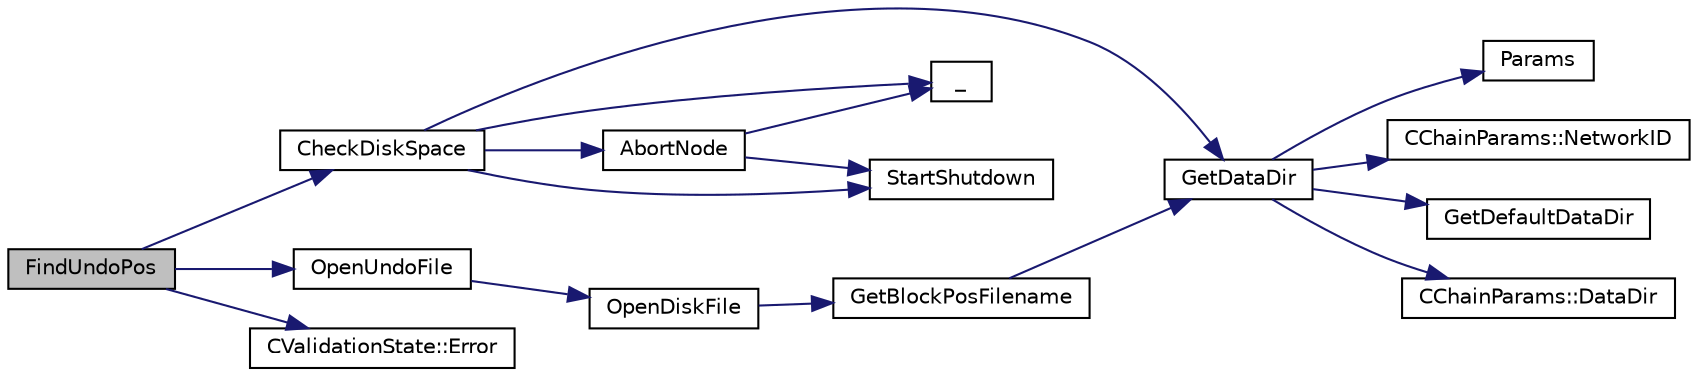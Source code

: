 digraph "FindUndoPos"
{
  edge [fontname="Helvetica",fontsize="10",labelfontname="Helvetica",labelfontsize="10"];
  node [fontname="Helvetica",fontsize="10",shape=record];
  rankdir="LR";
  Node2943 [label="FindUndoPos",height=0.2,width=0.4,color="black", fillcolor="grey75", style="filled", fontcolor="black"];
  Node2943 -> Node2944 [color="midnightblue",fontsize="10",style="solid",fontname="Helvetica"];
  Node2944 [label="CheckDiskSpace",height=0.2,width=0.4,color="black", fillcolor="white", style="filled",URL="$dd/d7d/validation_8cpp.html#a7d4a97e049394047743b48c0cd0f0791",tooltip="Check whether enough disk space is available for an incoming block. "];
  Node2944 -> Node2945 [color="midnightblue",fontsize="10",style="solid",fontname="Helvetica"];
  Node2945 [label="GetDataDir",height=0.2,width=0.4,color="black", fillcolor="white", style="filled",URL="$df/d2d/util_8cpp.html#ab83866a054745d4b30a3948a1b44beba"];
  Node2945 -> Node2946 [color="midnightblue",fontsize="10",style="solid",fontname="Helvetica"];
  Node2946 [label="Params",height=0.2,width=0.4,color="black", fillcolor="white", style="filled",URL="$df/dbf/chainparams_8cpp.html#ace5c5b706d71a324a417dd2db394fd4a",tooltip="Return the currently selected parameters. "];
  Node2945 -> Node2947 [color="midnightblue",fontsize="10",style="solid",fontname="Helvetica"];
  Node2947 [label="CChainParams::NetworkID",height=0.2,width=0.4,color="black", fillcolor="white", style="filled",URL="$d1/d4f/class_c_chain_params.html#a90dc493ec0c0325c98c3ac06eb99862b"];
  Node2945 -> Node2948 [color="midnightblue",fontsize="10",style="solid",fontname="Helvetica"];
  Node2948 [label="GetDefaultDataDir",height=0.2,width=0.4,color="black", fillcolor="white", style="filled",URL="$df/d2d/util_8cpp.html#ab272995de020a3bcbf743be630e485c6"];
  Node2945 -> Node2949 [color="midnightblue",fontsize="10",style="solid",fontname="Helvetica"];
  Node2949 [label="CChainParams::DataDir",height=0.2,width=0.4,color="black", fillcolor="white", style="filled",URL="$d1/d4f/class_c_chain_params.html#a959488b5d8e6fe62857940b831d73a78"];
  Node2944 -> Node2950 [color="midnightblue",fontsize="10",style="solid",fontname="Helvetica"];
  Node2950 [label="_",height=0.2,width=0.4,color="black", fillcolor="white", style="filled",URL="$d9/d6d/ui__interface_8h.html#aad133bb6103b53cebf03fd01e2f11ba1",tooltip="Translation function: Call Translate signal on UI interface, which returns a boost::optional result..."];
  Node2944 -> Node2951 [color="midnightblue",fontsize="10",style="solid",fontname="Helvetica"];
  Node2951 [label="StartShutdown",height=0.2,width=0.4,color="black", fillcolor="white", style="filled",URL="$d0/dc9/init_8cpp.html#ac7140c7327b1e6a8d46470b1cd0e8e1b"];
  Node2944 -> Node2952 [color="midnightblue",fontsize="10",style="solid",fontname="Helvetica"];
  Node2952 [label="AbortNode",height=0.2,width=0.4,color="black", fillcolor="white", style="filled",URL="$df/d0a/main_8cpp.html#a183c4f45aed59599d1875a80d0cf58ca",tooltip="Abort with a message. "];
  Node2952 -> Node2950 [color="midnightblue",fontsize="10",style="solid",fontname="Helvetica"];
  Node2952 -> Node2951 [color="midnightblue",fontsize="10",style="solid",fontname="Helvetica"];
  Node2943 -> Node2953 [color="midnightblue",fontsize="10",style="solid",fontname="Helvetica"];
  Node2953 [label="OpenUndoFile",height=0.2,width=0.4,color="black", fillcolor="white", style="filled",URL="$dd/d7d/validation_8cpp.html#a401788a8de274cbb17f2dc81ec0b9f6d",tooltip="Open an undo file (rev?????.dat) "];
  Node2953 -> Node2954 [color="midnightblue",fontsize="10",style="solid",fontname="Helvetica"];
  Node2954 [label="OpenDiskFile",height=0.2,width=0.4,color="black", fillcolor="white", style="filled",URL="$dd/d7d/validation_8cpp.html#ab2be209b59654115aac034cea8ca1b17"];
  Node2954 -> Node2955 [color="midnightblue",fontsize="10",style="solid",fontname="Helvetica"];
  Node2955 [label="GetBlockPosFilename",height=0.2,width=0.4,color="black", fillcolor="white", style="filled",URL="$dd/d7d/validation_8cpp.html#a14ff9fb82bd3b6a8d7887f68873cdc4d",tooltip="Translation to a filesystem path. "];
  Node2955 -> Node2945 [color="midnightblue",fontsize="10",style="solid",fontname="Helvetica"];
  Node2943 -> Node2956 [color="midnightblue",fontsize="10",style="solid",fontname="Helvetica"];
  Node2956 [label="CValidationState::Error",height=0.2,width=0.4,color="black", fillcolor="white", style="filled",URL="$d5/df6/class_c_validation_state.html#abf67ad56f62df5679d47c289684c554c"];
}
